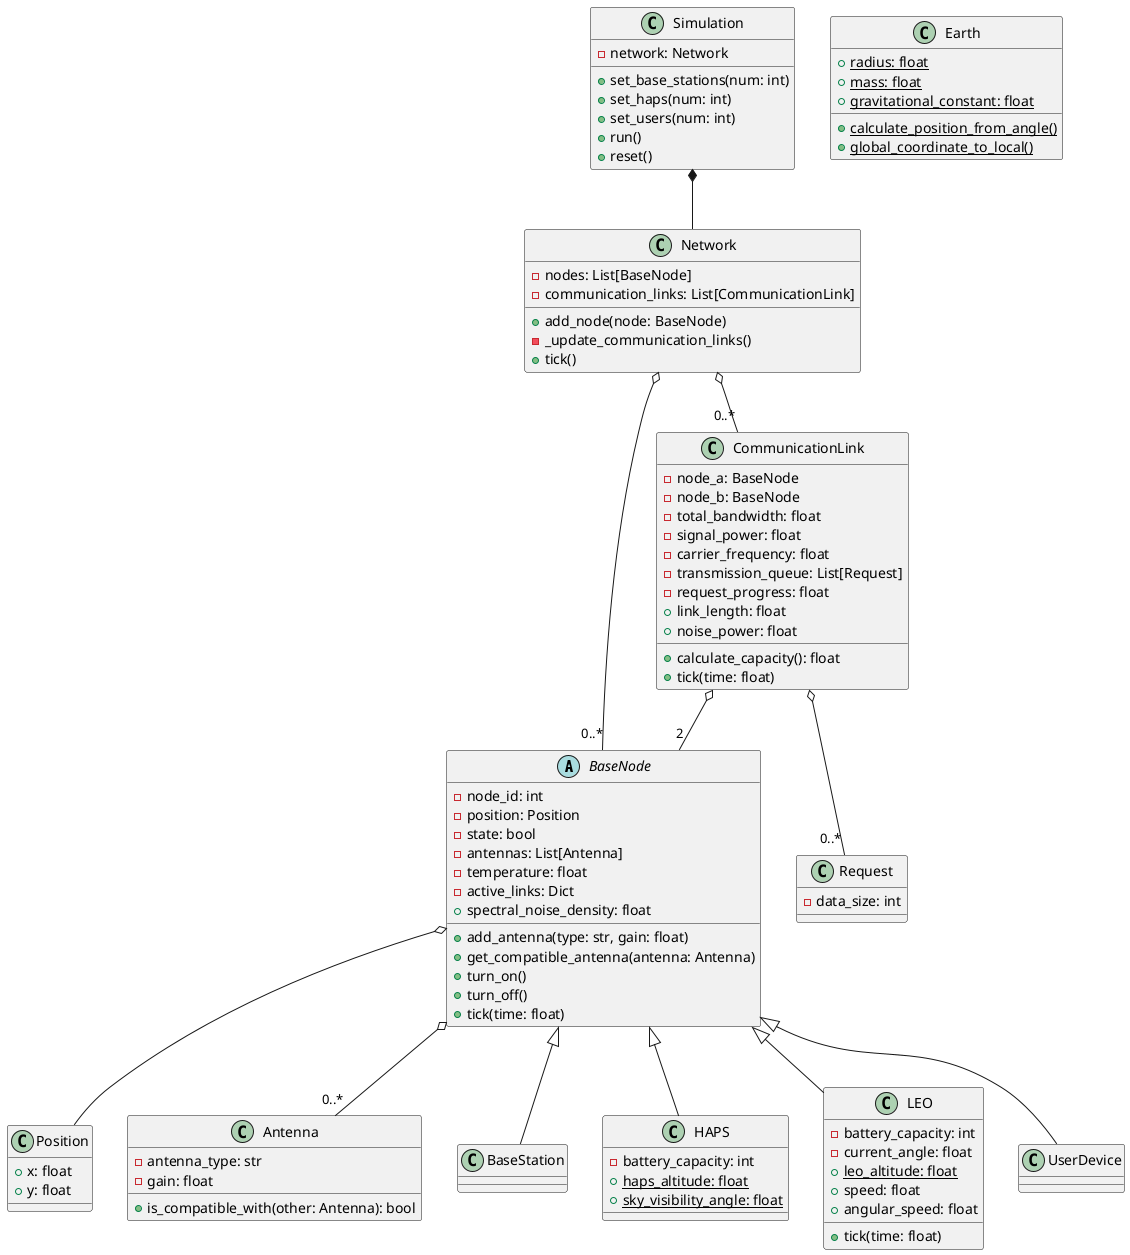 @startuml

' Base classes and interfaces
abstract class BaseNode {
  - node_id: int
  - position: Position
  - state: bool
  - antennas: List[Antenna]
  - temperature: float
  - active_links: Dict
  + add_antenna(type: str, gain: float)
  + get_compatible_antenna(antenna: Antenna)
  + spectral_noise_density: float
  + turn_on()
  + turn_off()
  + tick(time: float)
}

class Position {
  + x: float
  + y: float
}

class Antenna {
  - antenna_type: str
  - gain: float
  + is_compatible_with(other: Antenna): bool
}

' Network nodes
class BaseStation {
}

class HAPS {
  - battery_capacity: int
  + {static} haps_altitude: float
  + {static} sky_visibility_angle: float
}

class LEO {
  - battery_capacity: int
  - current_angle: float
  + {static} leo_altitude: float
  + speed: float
  + angular_speed: float
  + tick(time: float)
}

class UserDevice {
}

' Network and Communication
class Network {
  - nodes: List[BaseNode]
  - communication_links: List[CommunicationLink]
  + add_node(node: BaseNode)
  - _update_communication_links()
  + tick()
}

class CommunicationLink {
  - node_a: BaseNode
  - node_b: BaseNode
  - total_bandwidth: float
  - signal_power: float
  - carrier_frequency: float
  - transmission_queue: List[Request]
  - request_progress: float
  + link_length: float
  + noise_power: float
  + calculate_capacity(): float
  + tick(time: float)
}

class Request {
  - data_size: int
}

' Simulation
class Simulation {
  - network: Network
  + set_base_stations(num: int)
  + set_haps(num: int)
  + set_users(num: int)
  + run()
  + reset()
}

' Earth utilities
class Earth {
  + {static} radius: float
  + {static} mass: float
  + {static} gravitational_constant: float
  + {static} calculate_position_from_angle()
  + {static} global_coordinate_to_local()
}

' Relationships
BaseNode <|-- BaseStation
BaseNode <|-- HAPS
BaseNode <|-- LEO
BaseNode <|-- UserDevice

BaseNode o-- Position
BaseNode o-- "0..*" Antenna

Network o-- "0..*" BaseNode
Network o-- "0..*" CommunicationLink

CommunicationLink o-- "2" BaseNode
CommunicationLink o-- "0..*" Request

Simulation *-- Network

@enduml